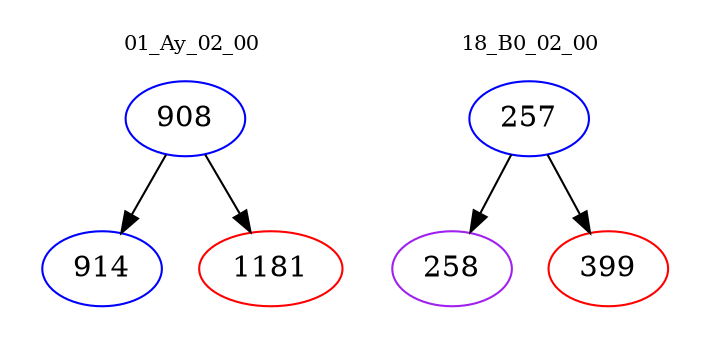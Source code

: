 digraph{
subgraph cluster_0 {
color = white
label = "01_Ay_02_00";
fontsize=10;
T0_908 [label="908", color="blue"]
T0_908 -> T0_914 [color="black"]
T0_914 [label="914", color="blue"]
T0_908 -> T0_1181 [color="black"]
T0_1181 [label="1181", color="red"]
}
subgraph cluster_1 {
color = white
label = "18_B0_02_00";
fontsize=10;
T1_257 [label="257", color="blue"]
T1_257 -> T1_258 [color="black"]
T1_258 [label="258", color="purple"]
T1_257 -> T1_399 [color="black"]
T1_399 [label="399", color="red"]
}
}
